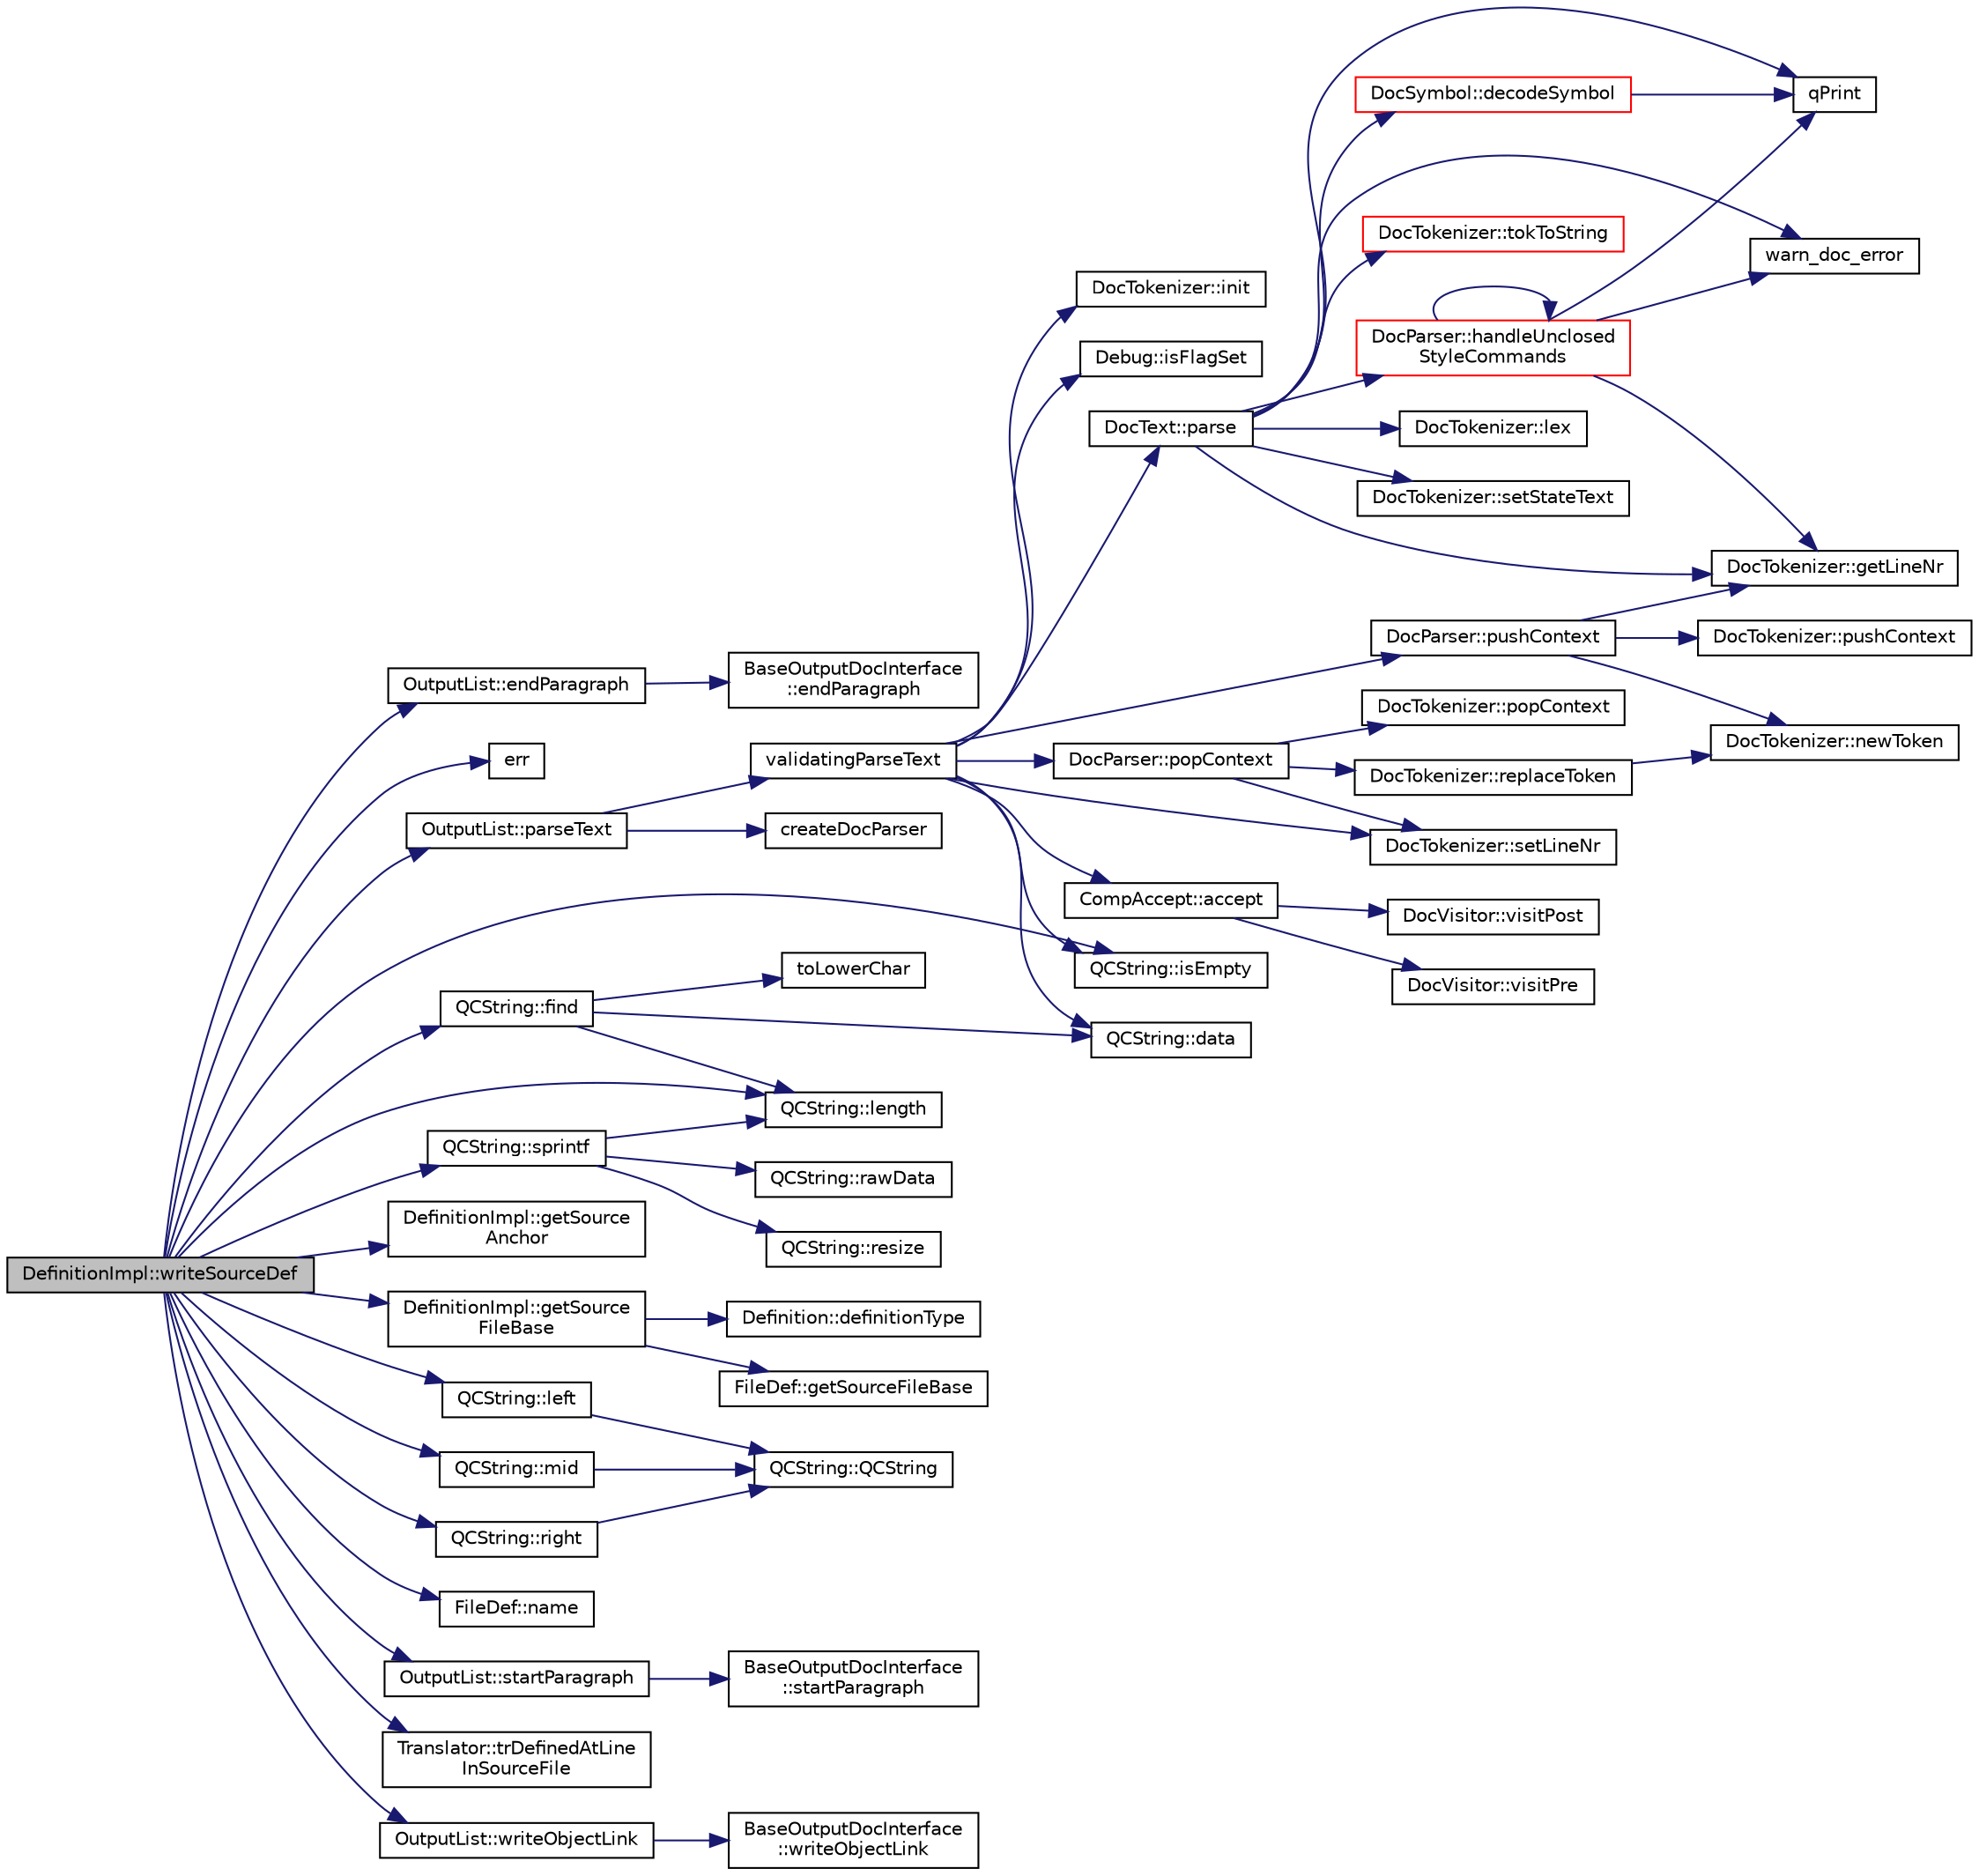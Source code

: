 digraph "DefinitionImpl::writeSourceDef"
{
 // LATEX_PDF_SIZE
  edge [fontname="Helvetica",fontsize="10",labelfontname="Helvetica",labelfontsize="10"];
  node [fontname="Helvetica",fontsize="10",shape=record];
  rankdir="LR";
  Node1 [label="DefinitionImpl::writeSourceDef",height=0.2,width=0.4,color="black", fillcolor="grey75", style="filled", fontcolor="black",tooltip=" "];
  Node1 -> Node2 [color="midnightblue",fontsize="10",style="solid"];
  Node2 [label="OutputList::endParagraph",height=0.2,width=0.4,color="black", fillcolor="white", style="filled",URL="$classOutputList.html#a6523eb013a6f759d505650de41855085",tooltip=" "];
  Node2 -> Node3 [color="midnightblue",fontsize="10",style="solid"];
  Node3 [label="BaseOutputDocInterface\l::endParagraph",height=0.2,width=0.4,color="black", fillcolor="white", style="filled",URL="$classBaseOutputDocInterface.html#ab76280c2eb451ad160991707206b6c95",tooltip=" "];
  Node1 -> Node4 [color="midnightblue",fontsize="10",style="solid"];
  Node4 [label="err",height=0.2,width=0.4,color="black", fillcolor="white", style="filled",URL="$message_8cpp.html#aede5746344fdce99647541101eaa7f06",tooltip=" "];
  Node1 -> Node5 [color="midnightblue",fontsize="10",style="solid"];
  Node5 [label="QCString::find",height=0.2,width=0.4,color="black", fillcolor="white", style="filled",URL="$classQCString.html#a0182ece6b76dad6475dafb53e2faaf10",tooltip=" "];
  Node5 -> Node6 [color="midnightblue",fontsize="10",style="solid"];
  Node6 [label="QCString::data",height=0.2,width=0.4,color="black", fillcolor="white", style="filled",URL="$classQCString.html#ac3aa3ac1a1c36d3305eba22a2eb0d098",tooltip=" "];
  Node5 -> Node7 [color="midnightblue",fontsize="10",style="solid"];
  Node7 [label="QCString::length",height=0.2,width=0.4,color="black", fillcolor="white", style="filled",URL="$classQCString.html#ac52596733e9110b778019946d73fb268",tooltip=" "];
  Node5 -> Node8 [color="midnightblue",fontsize="10",style="solid"];
  Node8 [label="toLowerChar",height=0.2,width=0.4,color="black", fillcolor="white", style="filled",URL="$qcstring_8cpp.html#a4e545641f98651d4fb8299b407721f9b",tooltip=" "];
  Node1 -> Node9 [color="midnightblue",fontsize="10",style="solid"];
  Node9 [label="DefinitionImpl::getSource\lAnchor",height=0.2,width=0.4,color="black", fillcolor="white", style="filled",URL="$classDefinitionImpl.html#a8d97a542b3b830868e0cdc39aac6c98c",tooltip=" "];
  Node1 -> Node10 [color="midnightblue",fontsize="10",style="solid"];
  Node10 [label="DefinitionImpl::getSource\lFileBase",height=0.2,width=0.4,color="black", fillcolor="white", style="filled",URL="$classDefinitionImpl.html#a2fed991c960ec4565efdeee0fb9b5dbc",tooltip=" "];
  Node10 -> Node11 [color="midnightblue",fontsize="10",style="solid"];
  Node11 [label="Definition::definitionType",height=0.2,width=0.4,color="black", fillcolor="white", style="filled",URL="$classDefinition.html#a526c39074637d4b17a3f67df56d961ff",tooltip=" "];
  Node10 -> Node12 [color="midnightblue",fontsize="10",style="solid"];
  Node12 [label="FileDef::getSourceFileBase",height=0.2,width=0.4,color="black", fillcolor="white", style="filled",URL="$classFileDef.html#a284baec5302b8b20fc1c08088ff4e906",tooltip=" "];
  Node1 -> Node13 [color="midnightblue",fontsize="10",style="solid"];
  Node13 [label="QCString::isEmpty",height=0.2,width=0.4,color="black", fillcolor="white", style="filled",URL="$classQCString.html#a621c4090d69ad7d05ef8e5234376c3d8",tooltip=" "];
  Node1 -> Node14 [color="midnightblue",fontsize="10",style="solid"];
  Node14 [label="QCString::left",height=0.2,width=0.4,color="black", fillcolor="white", style="filled",URL="$classQCString.html#aecf8b66312c4e97333219cc344c11a4f",tooltip=" "];
  Node14 -> Node15 [color="midnightblue",fontsize="10",style="solid"];
  Node15 [label="QCString::QCString",height=0.2,width=0.4,color="black", fillcolor="white", style="filled",URL="$classQCString.html#ad691e1087cc03e14e00d1147ae0ecab7",tooltip=" "];
  Node1 -> Node7 [color="midnightblue",fontsize="10",style="solid"];
  Node1 -> Node16 [color="midnightblue",fontsize="10",style="solid"];
  Node16 [label="QCString::mid",height=0.2,width=0.4,color="black", fillcolor="white", style="filled",URL="$classQCString.html#a27136caf9c0bc4daca574cda6f113551",tooltip=" "];
  Node16 -> Node15 [color="midnightblue",fontsize="10",style="solid"];
  Node1 -> Node17 [color="midnightblue",fontsize="10",style="solid"];
  Node17 [label="FileDef::name",height=0.2,width=0.4,color="black", fillcolor="white", style="filled",URL="$classFileDef.html#ad305f1328487bfce411ebfd9d4966b02",tooltip=" "];
  Node1 -> Node18 [color="midnightblue",fontsize="10",style="solid"];
  Node18 [label="OutputList::parseText",height=0.2,width=0.4,color="black", fillcolor="white", style="filled",URL="$classOutputList.html#adfdcf2ba925f05be8beb8cf43deb168a",tooltip=" "];
  Node18 -> Node19 [color="midnightblue",fontsize="10",style="solid"];
  Node19 [label="createDocParser",height=0.2,width=0.4,color="black", fillcolor="white", style="filled",URL="$docparser_8cpp.html#a00e008a1b49a5878df53ac31ac3e354d",tooltip=" "];
  Node18 -> Node20 [color="midnightblue",fontsize="10",style="solid"];
  Node20 [label="validatingParseText",height=0.2,width=0.4,color="black", fillcolor="white", style="filled",URL="$docparser_8cpp.html#addfb341b6f73a94030c64eb1ce59351d",tooltip=" "];
  Node20 -> Node21 [color="midnightblue",fontsize="10",style="solid"];
  Node21 [label="CompAccept::accept",height=0.2,width=0.4,color="black", fillcolor="white", style="filled",URL="$classCompAccept.html#ac799791209a925933d3eb1e544a65acf",tooltip=" "];
  Node21 -> Node22 [color="midnightblue",fontsize="10",style="solid"];
  Node22 [label="DocVisitor::visitPost",height=0.2,width=0.4,color="black", fillcolor="white", style="filled",URL="$classDocVisitor.html#afc37187eb3ca61b7bb0b730636324966",tooltip=" "];
  Node21 -> Node23 [color="midnightblue",fontsize="10",style="solid"];
  Node23 [label="DocVisitor::visitPre",height=0.2,width=0.4,color="black", fillcolor="white", style="filled",URL="$classDocVisitor.html#ad19af23c9a793e7b224df2a9e63f8abb",tooltip=" "];
  Node20 -> Node6 [color="midnightblue",fontsize="10",style="solid"];
  Node20 -> Node24 [color="midnightblue",fontsize="10",style="solid"];
  Node24 [label="DocTokenizer::init",height=0.2,width=0.4,color="black", fillcolor="white", style="filled",URL="$classDocTokenizer.html#af12e04557e3425c3af6534c25b16e583",tooltip=" "];
  Node20 -> Node13 [color="midnightblue",fontsize="10",style="solid"];
  Node20 -> Node25 [color="midnightblue",fontsize="10",style="solid"];
  Node25 [label="Debug::isFlagSet",height=0.2,width=0.4,color="black", fillcolor="white", style="filled",URL="$classDebug.html#a92b0668ebfb43903d82ad112bf6c84e1",tooltip=" "];
  Node20 -> Node26 [color="midnightblue",fontsize="10",style="solid"];
  Node26 [label="DocText::parse",height=0.2,width=0.4,color="black", fillcolor="white", style="filled",URL="$classDocText.html#aada5a740aa0832964895e683340b76a5",tooltip=" "];
  Node26 -> Node27 [color="midnightblue",fontsize="10",style="solid"];
  Node27 [label="DocSymbol::decodeSymbol",height=0.2,width=0.4,color="red", fillcolor="white", style="filled",URL="$classDocSymbol.html#ae9924eba60c6ee0590b1fa8be11a7b0e",tooltip=" "];
  Node27 -> Node31 [color="midnightblue",fontsize="10",style="solid"];
  Node31 [label="qPrint",height=0.2,width=0.4,color="black", fillcolor="white", style="filled",URL="$qcstring_8h.html#a9851ebb5ae2f65b4d2b1d08421edbfd2",tooltip=" "];
  Node26 -> Node32 [color="midnightblue",fontsize="10",style="solid"];
  Node32 [label="DocTokenizer::getLineNr",height=0.2,width=0.4,color="black", fillcolor="white", style="filled",URL="$classDocTokenizer.html#ae5366d3fa4095f81903bcc38ca7c88c7",tooltip=" "];
  Node26 -> Node33 [color="midnightblue",fontsize="10",style="solid"];
  Node33 [label="DocParser::handleUnclosed\lStyleCommands",height=0.2,width=0.4,color="red", fillcolor="white", style="filled",URL="$classDocParser.html#af097a0f67abbe29e09a9956e88eb7642",tooltip=" "];
  Node33 -> Node32 [color="midnightblue",fontsize="10",style="solid"];
  Node33 -> Node33 [color="midnightblue",fontsize="10",style="solid"];
  Node33 -> Node31 [color="midnightblue",fontsize="10",style="solid"];
  Node33 -> Node35 [color="midnightblue",fontsize="10",style="solid"];
  Node35 [label="warn_doc_error",height=0.2,width=0.4,color="black", fillcolor="white", style="filled",URL="$message_8cpp.html#a64240af0f75c8052d6bb3a4d1c684936",tooltip=" "];
  Node26 -> Node36 [color="midnightblue",fontsize="10",style="solid"];
  Node36 [label="DocTokenizer::lex",height=0.2,width=0.4,color="black", fillcolor="white", style="filled",URL="$classDocTokenizer.html#a8986c06e98f6abf4c375fc8a3629a3b8",tooltip=" "];
  Node26 -> Node31 [color="midnightblue",fontsize="10",style="solid"];
  Node26 -> Node37 [color="midnightblue",fontsize="10",style="solid"];
  Node37 [label="DocTokenizer::setStateText",height=0.2,width=0.4,color="black", fillcolor="white", style="filled",URL="$classDocTokenizer.html#aace7e3d8edd67ef73441256379557aea",tooltip=" "];
  Node26 -> Node38 [color="midnightblue",fontsize="10",style="solid"];
  Node38 [label="DocTokenizer::tokToString",height=0.2,width=0.4,color="red", fillcolor="white", style="filled",URL="$classDocTokenizer.html#a37658bdc27c38125a5adc9e3278df7a4",tooltip=" "];
  Node26 -> Node35 [color="midnightblue",fontsize="10",style="solid"];
  Node20 -> Node40 [color="midnightblue",fontsize="10",style="solid"];
  Node40 [label="DocParser::popContext",height=0.2,width=0.4,color="black", fillcolor="white", style="filled",URL="$classDocParser.html#aa05ab8dc59dfa50633146bdba08db5f0",tooltip=" "];
  Node40 -> Node41 [color="midnightblue",fontsize="10",style="solid"];
  Node41 [label="DocTokenizer::popContext",height=0.2,width=0.4,color="black", fillcolor="white", style="filled",URL="$classDocTokenizer.html#ae2407880f57f0b80f4f803d369776189",tooltip=" "];
  Node40 -> Node42 [color="midnightblue",fontsize="10",style="solid"];
  Node42 [label="DocTokenizer::replaceToken",height=0.2,width=0.4,color="black", fillcolor="white", style="filled",URL="$classDocTokenizer.html#adaba8ac7ccf13a890b8dd6b75c4c7f1c",tooltip=" "];
  Node42 -> Node43 [color="midnightblue",fontsize="10",style="solid"];
  Node43 [label="DocTokenizer::newToken",height=0.2,width=0.4,color="black", fillcolor="white", style="filled",URL="$classDocTokenizer.html#a159392684d28427405729197970bbe6f",tooltip=" "];
  Node40 -> Node44 [color="midnightblue",fontsize="10",style="solid"];
  Node44 [label="DocTokenizer::setLineNr",height=0.2,width=0.4,color="black", fillcolor="white", style="filled",URL="$classDocTokenizer.html#a2ffd450e14852a41762e405e33efed7d",tooltip=" "];
  Node20 -> Node45 [color="midnightblue",fontsize="10",style="solid"];
  Node45 [label="DocParser::pushContext",height=0.2,width=0.4,color="black", fillcolor="white", style="filled",URL="$classDocParser.html#af278dab51b58124b32a625d709a29d97",tooltip=" "];
  Node45 -> Node32 [color="midnightblue",fontsize="10",style="solid"];
  Node45 -> Node43 [color="midnightblue",fontsize="10",style="solid"];
  Node45 -> Node46 [color="midnightblue",fontsize="10",style="solid"];
  Node46 [label="DocTokenizer::pushContext",height=0.2,width=0.4,color="black", fillcolor="white", style="filled",URL="$classDocTokenizer.html#ab0ed44ca62a9c1f9a33f3be549b9bd2f",tooltip=" "];
  Node20 -> Node44 [color="midnightblue",fontsize="10",style="solid"];
  Node1 -> Node47 [color="midnightblue",fontsize="10",style="solid"];
  Node47 [label="QCString::right",height=0.2,width=0.4,color="black", fillcolor="white", style="filled",URL="$classQCString.html#a8f4aa5417f6a834f28c7148a1fe262d5",tooltip=" "];
  Node47 -> Node15 [color="midnightblue",fontsize="10",style="solid"];
  Node1 -> Node48 [color="midnightblue",fontsize="10",style="solid"];
  Node48 [label="QCString::sprintf",height=0.2,width=0.4,color="black", fillcolor="white", style="filled",URL="$classQCString.html#aa2dccf89cb25346c3ee81d75aa5859da",tooltip=" "];
  Node48 -> Node7 [color="midnightblue",fontsize="10",style="solid"];
  Node48 -> Node49 [color="midnightblue",fontsize="10",style="solid"];
  Node49 [label="QCString::rawData",height=0.2,width=0.4,color="black", fillcolor="white", style="filled",URL="$classQCString.html#a5f5c9dc172d638c8d7b07010d100117a",tooltip=" "];
  Node48 -> Node50 [color="midnightblue",fontsize="10",style="solid"];
  Node50 [label="QCString::resize",height=0.2,width=0.4,color="black", fillcolor="white", style="filled",URL="$classQCString.html#a993474e2da59141336e6105b8e154f2b",tooltip=" "];
  Node1 -> Node51 [color="midnightblue",fontsize="10",style="solid"];
  Node51 [label="OutputList::startParagraph",height=0.2,width=0.4,color="black", fillcolor="white", style="filled",URL="$classOutputList.html#a583c7e58d6b910b7bdf67120ee4e6875",tooltip=" "];
  Node51 -> Node52 [color="midnightblue",fontsize="10",style="solid"];
  Node52 [label="BaseOutputDocInterface\l::startParagraph",height=0.2,width=0.4,color="black", fillcolor="white", style="filled",URL="$classBaseOutputDocInterface.html#a8e1f7eaeebbeb141c3bfeb83b1edb61e",tooltip=" "];
  Node1 -> Node53 [color="midnightblue",fontsize="10",style="solid"];
  Node53 [label="Translator::trDefinedAtLine\lInSourceFile",height=0.2,width=0.4,color="black", fillcolor="white", style="filled",URL="$classTranslator.html#ade090183d43e3f6a3bcebf03a89ebdfd",tooltip=" "];
  Node1 -> Node54 [color="midnightblue",fontsize="10",style="solid"];
  Node54 [label="OutputList::writeObjectLink",height=0.2,width=0.4,color="black", fillcolor="white", style="filled",URL="$classOutputList.html#a411807a84d5f9e2fb716a0f66bde56b6",tooltip=" "];
  Node54 -> Node55 [color="midnightblue",fontsize="10",style="solid"];
  Node55 [label="BaseOutputDocInterface\l::writeObjectLink",height=0.2,width=0.4,color="black", fillcolor="white", style="filled",URL="$classBaseOutputDocInterface.html#a53257bf6d93156b0b5763f0b7cee34d8",tooltip=" "];
}
